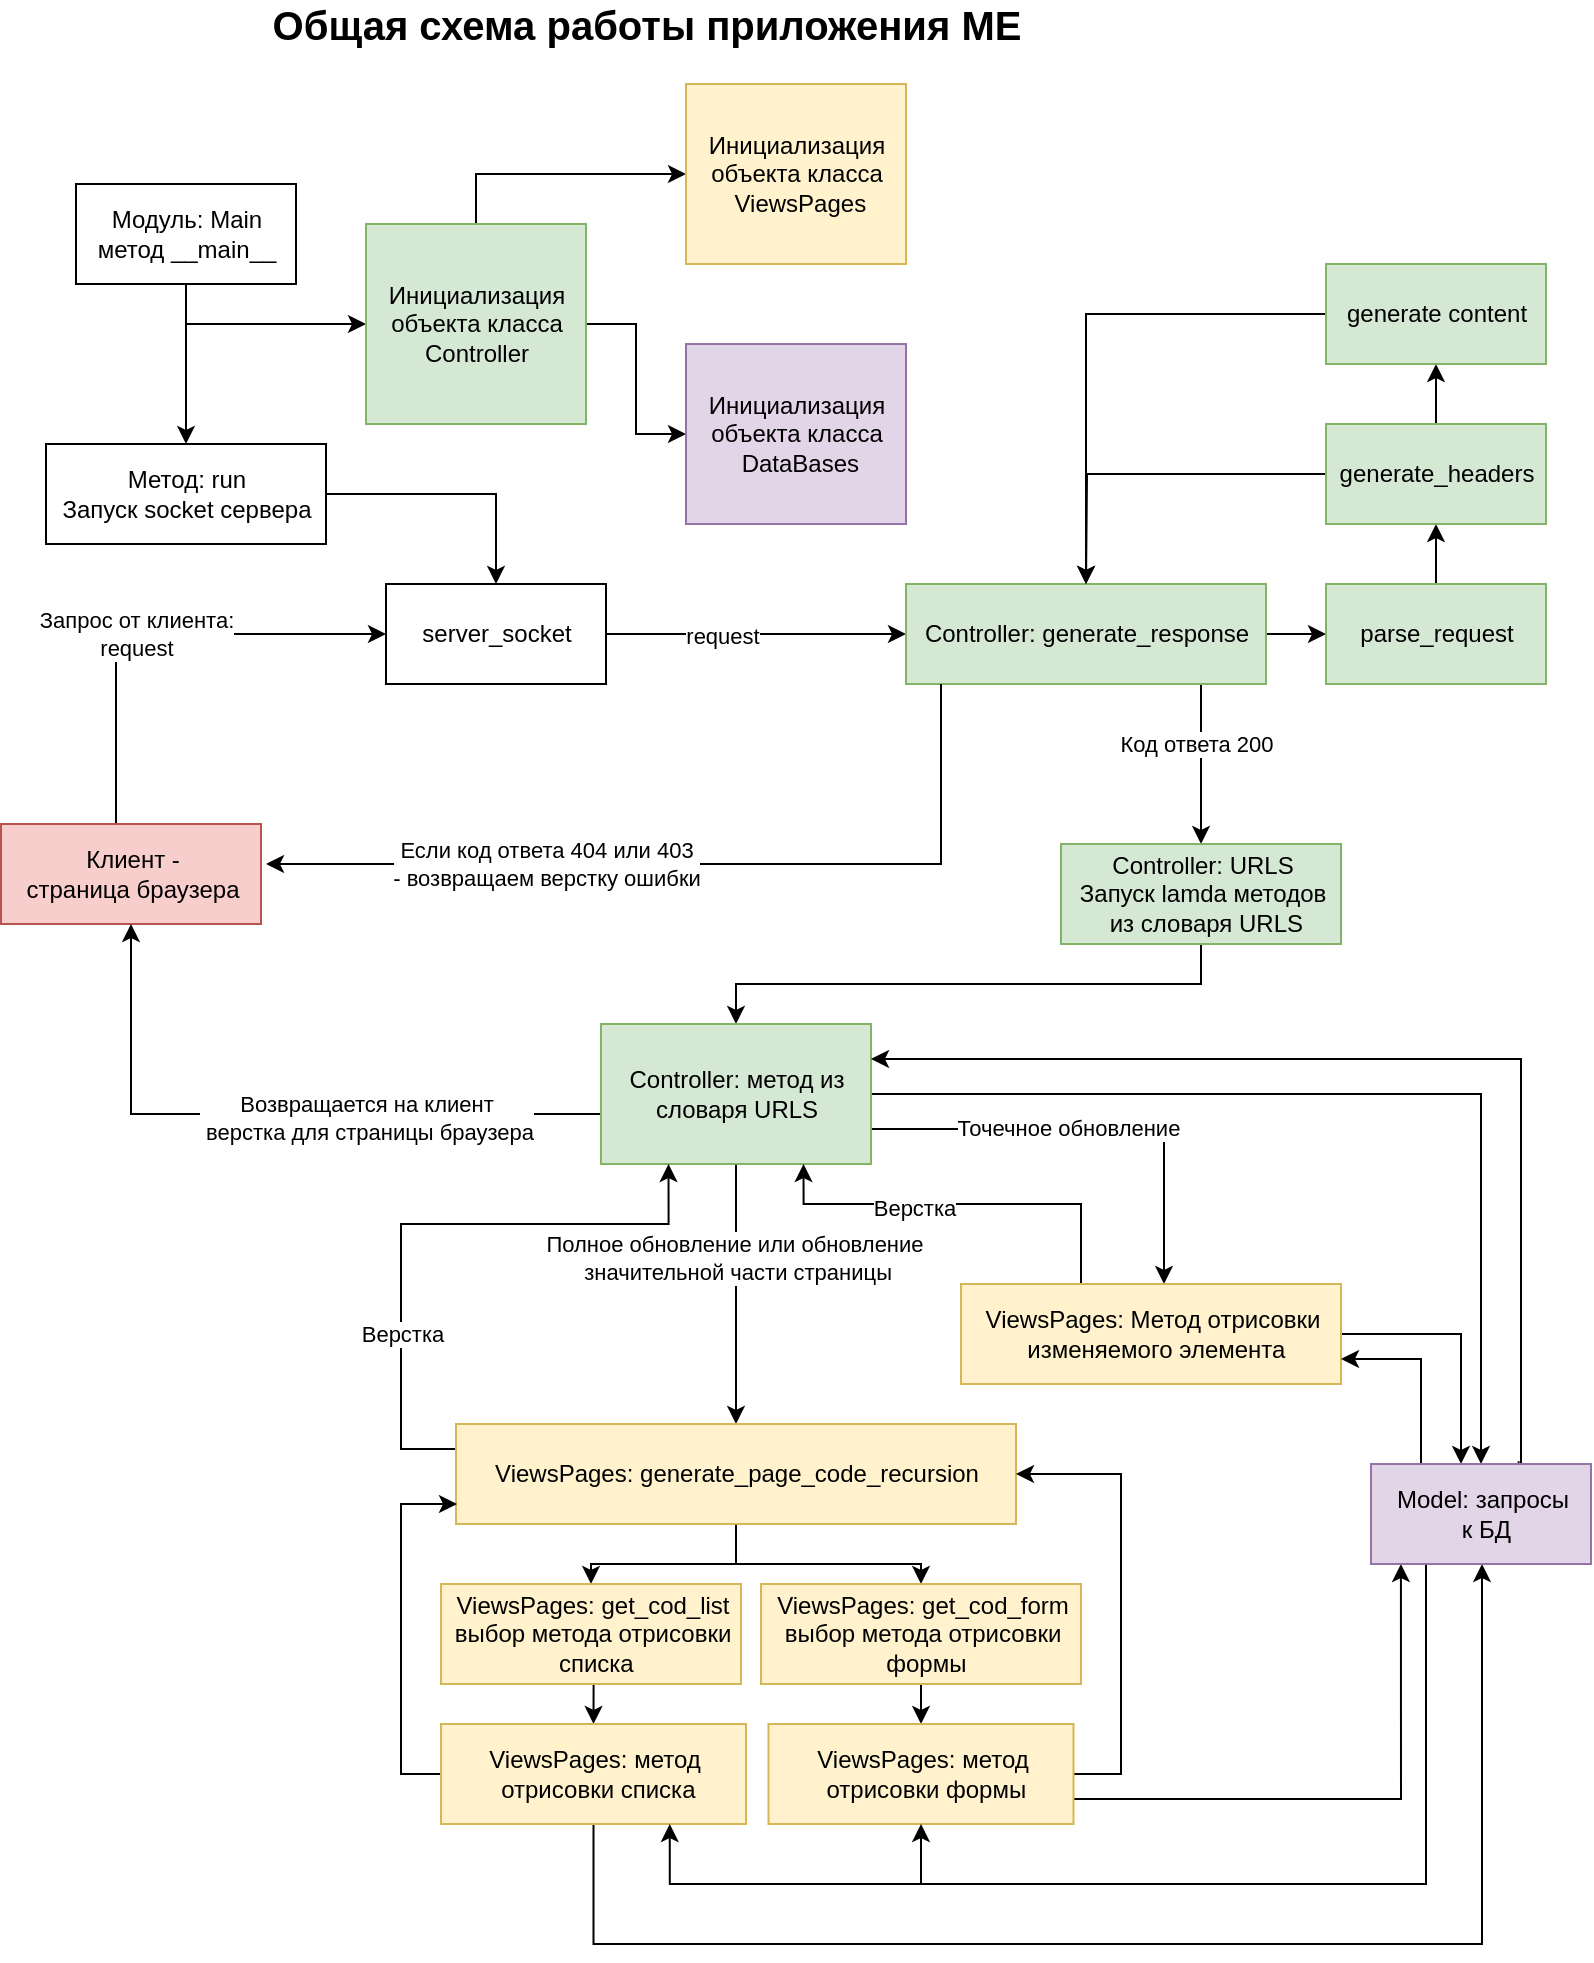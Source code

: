 <mxfile version="14.4.8" type="device"><diagram id="VjuKgdH6VkUb-sbdxQ68" name="Page-1"><mxGraphModel dx="1038" dy="489" grid="1" gridSize="10" guides="1" tooltips="1" connect="1" arrows="1" fold="1" page="1" pageScale="1" pageWidth="827" pageHeight="1169" math="0" shadow="0"><root><mxCell id="0"/><mxCell id="1" parent="0"/><mxCell id="04aNpcm_cT_xYqbukoq2-4" style="edgeStyle=orthogonalEdgeStyle;rounded=0;orthogonalLoop=1;jettySize=auto;html=1;entryX=0.5;entryY=0;entryDx=0;entryDy=0;" edge="1" parent="1" source="04aNpcm_cT_xYqbukoq2-2" target="04aNpcm_cT_xYqbukoq2-3"><mxGeometry relative="1" as="geometry"/></mxCell><mxCell id="04aNpcm_cT_xYqbukoq2-7" style="edgeStyle=orthogonalEdgeStyle;rounded=0;orthogonalLoop=1;jettySize=auto;html=1;entryX=0;entryY=0.5;entryDx=0;entryDy=0;exitX=0.5;exitY=1;exitDx=0;exitDy=0;" edge="1" parent="1" source="04aNpcm_cT_xYqbukoq2-2" target="04aNpcm_cT_xYqbukoq2-5"><mxGeometry relative="1" as="geometry"><mxPoint x="310" y="290" as="targetPoint"/></mxGeometry></mxCell><mxCell id="04aNpcm_cT_xYqbukoq2-2" value="Модуль: Main&lt;br&gt;метод __main__" style="html=1;" vertex="1" parent="1"><mxGeometry x="65" y="240" width="110" height="50" as="geometry"/></mxCell><mxCell id="04aNpcm_cT_xYqbukoq2-12" style="edgeStyle=orthogonalEdgeStyle;rounded=0;orthogonalLoop=1;jettySize=auto;html=1;" edge="1" parent="1" source="04aNpcm_cT_xYqbukoq2-3" target="04aNpcm_cT_xYqbukoq2-11"><mxGeometry relative="1" as="geometry"/></mxCell><mxCell id="04aNpcm_cT_xYqbukoq2-3" value="Метод: run&lt;br&gt;Запуск socket сервера" style="html=1;" vertex="1" parent="1"><mxGeometry x="50" y="370" width="140" height="50" as="geometry"/></mxCell><mxCell id="04aNpcm_cT_xYqbukoq2-21" style="edgeStyle=orthogonalEdgeStyle;rounded=0;orthogonalLoop=1;jettySize=auto;html=1;exitX=1;exitY=0.5;exitDx=0;exitDy=0;entryX=0;entryY=0.5;entryDx=0;entryDy=0;" edge="1" parent="1" source="04aNpcm_cT_xYqbukoq2-5" target="04aNpcm_cT_xYqbukoq2-16"><mxGeometry relative="1" as="geometry"/></mxCell><mxCell id="04aNpcm_cT_xYqbukoq2-22" style="edgeStyle=orthogonalEdgeStyle;rounded=0;orthogonalLoop=1;jettySize=auto;html=1;exitX=0.5;exitY=0;exitDx=0;exitDy=0;entryX=0;entryY=0.5;entryDx=0;entryDy=0;" edge="1" parent="1" source="04aNpcm_cT_xYqbukoq2-5" target="04aNpcm_cT_xYqbukoq2-15"><mxGeometry relative="1" as="geometry"/></mxCell><mxCell id="04aNpcm_cT_xYqbukoq2-5" value="Инициализация &lt;br&gt;объекта класса &lt;br&gt;Controller" style="html=1;fillColor=#d5e8d4;strokeColor=#82b366;" vertex="1" parent="1"><mxGeometry x="210" y="260" width="110" height="100" as="geometry"/></mxCell><mxCell id="04aNpcm_cT_xYqbukoq2-9" style="edgeStyle=orthogonalEdgeStyle;rounded=0;orthogonalLoop=1;jettySize=auto;html=1;entryX=0;entryY=0.5;entryDx=0;entryDy=0;" edge="1" parent="1" source="04aNpcm_cT_xYqbukoq2-8" target="04aNpcm_cT_xYqbukoq2-11"><mxGeometry relative="1" as="geometry"><Array as="points"><mxPoint x="85" y="465"/></Array></mxGeometry></mxCell><mxCell id="04aNpcm_cT_xYqbukoq2-10" value="Запрос от клиента: &lt;br&gt;request" style="edgeLabel;html=1;align=center;verticalAlign=middle;resizable=0;points=[];" vertex="1" connectable="0" parent="04aNpcm_cT_xYqbukoq2-9"><mxGeometry x="-0.09" relative="1" as="geometry"><mxPoint as="offset"/></mxGeometry></mxCell><mxCell id="04aNpcm_cT_xYqbukoq2-8" value="Клиент - &lt;br&gt;страница браузера" style="html=1;fillColor=#f8cecc;strokeColor=#b85450;" vertex="1" parent="1"><mxGeometry x="27.5" y="560" width="130" height="50" as="geometry"/></mxCell><mxCell id="04aNpcm_cT_xYqbukoq2-17" style="edgeStyle=orthogonalEdgeStyle;rounded=0;orthogonalLoop=1;jettySize=auto;html=1;entryX=0;entryY=0.5;entryDx=0;entryDy=0;" edge="1" parent="1" source="04aNpcm_cT_xYqbukoq2-11" target="04aNpcm_cT_xYqbukoq2-13"><mxGeometry relative="1" as="geometry"/></mxCell><mxCell id="04aNpcm_cT_xYqbukoq2-20" value="request" style="edgeLabel;html=1;align=center;verticalAlign=middle;resizable=0;points=[];" vertex="1" connectable="0" parent="04aNpcm_cT_xYqbukoq2-17"><mxGeometry x="-0.227" y="-1" relative="1" as="geometry"><mxPoint as="offset"/></mxGeometry></mxCell><mxCell id="04aNpcm_cT_xYqbukoq2-11" value="server_socket" style="html=1;" vertex="1" parent="1"><mxGeometry x="220" y="440" width="110" height="50" as="geometry"/></mxCell><mxCell id="04aNpcm_cT_xYqbukoq2-18" style="edgeStyle=orthogonalEdgeStyle;rounded=0;orthogonalLoop=1;jettySize=auto;html=1;exitX=0;exitY=0.5;exitDx=0;exitDy=0;" edge="1" parent="1" source="04aNpcm_cT_xYqbukoq2-44"><mxGeometry relative="1" as="geometry"><mxPoint x="67.5" y="740" as="sourcePoint"/><mxPoint x="92.5" y="610" as="targetPoint"/><Array as="points"><mxPoint x="327.5" y="705"/><mxPoint x="92.5" y="705"/></Array></mxGeometry></mxCell><mxCell id="04aNpcm_cT_xYqbukoq2-19" value="Возвращается на клиент&lt;br&gt;&amp;nbsp;верстка для страницы браузера" style="edgeLabel;html=1;align=center;verticalAlign=middle;resizable=0;points=[];" vertex="1" connectable="0" parent="04aNpcm_cT_xYqbukoq2-18"><mxGeometry x="-0.62" y="2" relative="1" as="geometry"><mxPoint x="-63" as="offset"/></mxGeometry></mxCell><mxCell id="04aNpcm_cT_xYqbukoq2-36" style="edgeStyle=orthogonalEdgeStyle;rounded=0;orthogonalLoop=1;jettySize=auto;html=1;entryX=0;entryY=0.5;entryDx=0;entryDy=0;" edge="1" parent="1" source="04aNpcm_cT_xYqbukoq2-13" target="04aNpcm_cT_xYqbukoq2-23"><mxGeometry relative="1" as="geometry"/></mxCell><mxCell id="04aNpcm_cT_xYqbukoq2-74" style="edgeStyle=orthogonalEdgeStyle;rounded=0;orthogonalLoop=1;jettySize=auto;html=1;entryX=0.5;entryY=0;entryDx=0;entryDy=0;" edge="1" parent="1" source="04aNpcm_cT_xYqbukoq2-13" target="04aNpcm_cT_xYqbukoq2-35"><mxGeometry relative="1" as="geometry"><Array as="points"><mxPoint x="628" y="560"/></Array></mxGeometry></mxCell><mxCell id="04aNpcm_cT_xYqbukoq2-76" value="Код ответа 200" style="edgeLabel;html=1;align=center;verticalAlign=middle;resizable=0;points=[];" vertex="1" connectable="0" parent="04aNpcm_cT_xYqbukoq2-74"><mxGeometry x="-0.265" y="-3" relative="1" as="geometry"><mxPoint as="offset"/></mxGeometry></mxCell><mxCell id="04aNpcm_cT_xYqbukoq2-13" value="Controller: generate_response" style="html=1;fillColor=#d5e8d4;strokeColor=#82b366;" vertex="1" parent="1"><mxGeometry x="480" y="440" width="180" height="50" as="geometry"/></mxCell><mxCell id="04aNpcm_cT_xYqbukoq2-15" value="Инициализация&lt;br&gt;объекта класса&lt;br&gt;&amp;nbsp;ViewsPages" style="html=1;fillColor=#fff2cc;strokeColor=#d6b656;" vertex="1" parent="1"><mxGeometry x="370" y="190" width="110" height="90" as="geometry"/></mxCell><mxCell id="04aNpcm_cT_xYqbukoq2-16" value="Инициализация&lt;br&gt;объекта класса&lt;br&gt;&amp;nbsp;DataBases" style="html=1;fillColor=#e1d5e7;strokeColor=#9673a6;" vertex="1" parent="1"><mxGeometry x="370" y="320" width="110" height="90" as="geometry"/></mxCell><mxCell id="04aNpcm_cT_xYqbukoq2-37" style="edgeStyle=orthogonalEdgeStyle;rounded=0;orthogonalLoop=1;jettySize=auto;html=1;entryX=0.5;entryY=1;entryDx=0;entryDy=0;" edge="1" parent="1" source="04aNpcm_cT_xYqbukoq2-23" target="04aNpcm_cT_xYqbukoq2-24"><mxGeometry relative="1" as="geometry"/></mxCell><mxCell id="04aNpcm_cT_xYqbukoq2-23" value="parse_request" style="html=1;fillColor=#d5e8d4;strokeColor=#82b366;" vertex="1" parent="1"><mxGeometry x="690" y="440" width="110" height="50" as="geometry"/></mxCell><mxCell id="04aNpcm_cT_xYqbukoq2-38" style="edgeStyle=orthogonalEdgeStyle;rounded=0;orthogonalLoop=1;jettySize=auto;html=1;exitX=0.5;exitY=0;exitDx=0;exitDy=0;entryX=0.5;entryY=1;entryDx=0;entryDy=0;" edge="1" parent="1" source="04aNpcm_cT_xYqbukoq2-24" target="04aNpcm_cT_xYqbukoq2-25"><mxGeometry relative="1" as="geometry"/></mxCell><mxCell id="04aNpcm_cT_xYqbukoq2-40" style="edgeStyle=orthogonalEdgeStyle;rounded=0;orthogonalLoop=1;jettySize=auto;html=1;" edge="1" parent="1" source="04aNpcm_cT_xYqbukoq2-24"><mxGeometry relative="1" as="geometry"><mxPoint x="570" y="440" as="targetPoint"/></mxGeometry></mxCell><mxCell id="04aNpcm_cT_xYqbukoq2-24" value="generate_headers" style="html=1;fillColor=#d5e8d4;strokeColor=#82b366;" vertex="1" parent="1"><mxGeometry x="690" y="360" width="110" height="50" as="geometry"/></mxCell><mxCell id="04aNpcm_cT_xYqbukoq2-30" style="edgeStyle=orthogonalEdgeStyle;rounded=0;orthogonalLoop=1;jettySize=auto;html=1;exitX=0.25;exitY=1;exitDx=0;exitDy=0;" edge="1" parent="1"><mxGeometry relative="1" as="geometry"><mxPoint x="497.5" y="490" as="sourcePoint"/><mxPoint x="160" y="580" as="targetPoint"/><Array as="points"><mxPoint x="498" y="580"/></Array></mxGeometry></mxCell><mxCell id="04aNpcm_cT_xYqbukoq2-32" value="Если код ответа 404 или 403&lt;br&gt;- возвращаем верстку ошибки" style="edgeLabel;html=1;align=center;verticalAlign=middle;resizable=0;points=[];" vertex="1" connectable="0" parent="04aNpcm_cT_xYqbukoq2-30"><mxGeometry x="-0.653" y="-1" relative="1" as="geometry"><mxPoint x="-196.5" y="16" as="offset"/></mxGeometry></mxCell><mxCell id="04aNpcm_cT_xYqbukoq2-39" style="edgeStyle=orthogonalEdgeStyle;rounded=0;orthogonalLoop=1;jettySize=auto;html=1;entryX=0.5;entryY=0;entryDx=0;entryDy=0;" edge="1" parent="1" source="04aNpcm_cT_xYqbukoq2-25" target="04aNpcm_cT_xYqbukoq2-13"><mxGeometry relative="1" as="geometry"/></mxCell><mxCell id="04aNpcm_cT_xYqbukoq2-25" value="generate content" style="html=1;fillColor=#d5e8d4;strokeColor=#82b366;" vertex="1" parent="1"><mxGeometry x="690" y="280" width="110" height="50" as="geometry"/></mxCell><mxCell id="04aNpcm_cT_xYqbukoq2-43" style="edgeStyle=orthogonalEdgeStyle;rounded=0;orthogonalLoop=1;jettySize=auto;html=1;entryX=0.5;entryY=0;entryDx=0;entryDy=0;" edge="1" parent="1" source="04aNpcm_cT_xYqbukoq2-35" target="04aNpcm_cT_xYqbukoq2-44"><mxGeometry relative="1" as="geometry"><mxPoint x="627.5" y="660" as="targetPoint"/><Array as="points"><mxPoint x="627.5" y="640"/><mxPoint x="395.5" y="640"/></Array></mxGeometry></mxCell><mxCell id="04aNpcm_cT_xYqbukoq2-35" value="Controller: URLS&lt;br&gt;Запуск lamda методов&lt;br&gt;&amp;nbsp;из словаря URLS" style="html=1;fillColor=#d5e8d4;strokeColor=#82b366;" vertex="1" parent="1"><mxGeometry x="557.5" y="570" width="140" height="50" as="geometry"/></mxCell><mxCell id="04aNpcm_cT_xYqbukoq2-46" style="edgeStyle=orthogonalEdgeStyle;rounded=0;orthogonalLoop=1;jettySize=auto;html=1;entryX=0.5;entryY=0;entryDx=0;entryDy=0;" edge="1" parent="1" source="04aNpcm_cT_xYqbukoq2-44" target="04aNpcm_cT_xYqbukoq2-45"><mxGeometry relative="1" as="geometry"/></mxCell><mxCell id="04aNpcm_cT_xYqbukoq2-47" value="Полное обновление или обновление&lt;br&gt;&amp;nbsp;значительной части страницы" style="edgeLabel;html=1;align=center;verticalAlign=middle;resizable=0;points=[];" vertex="1" connectable="0" parent="04aNpcm_cT_xYqbukoq2-46"><mxGeometry x="-0.276" y="-1" relative="1" as="geometry"><mxPoint as="offset"/></mxGeometry></mxCell><mxCell id="04aNpcm_cT_xYqbukoq2-48" style="edgeStyle=orthogonalEdgeStyle;rounded=0;orthogonalLoop=1;jettySize=auto;html=1;exitX=1;exitY=0.75;exitDx=0;exitDy=0;entryX=0.75;entryY=0;entryDx=0;entryDy=0;" edge="1" parent="1" source="04aNpcm_cT_xYqbukoq2-44"><mxGeometry relative="1" as="geometry"><mxPoint x="609" y="790" as="targetPoint"/><mxPoint x="421.5" y="695" as="sourcePoint"/><Array as="points"><mxPoint x="609.5" y="713"/></Array></mxGeometry></mxCell><mxCell id="04aNpcm_cT_xYqbukoq2-49" value="Точечное обновление" style="edgeLabel;html=1;align=center;verticalAlign=middle;resizable=0;points=[];" vertex="1" connectable="0" parent="04aNpcm_cT_xYqbukoq2-48"><mxGeometry x="-0.125" y="1" relative="1" as="geometry"><mxPoint as="offset"/></mxGeometry></mxCell><mxCell id="04aNpcm_cT_xYqbukoq2-65" style="edgeStyle=orthogonalEdgeStyle;rounded=0;orthogonalLoop=1;jettySize=auto;html=1;entryX=0.5;entryY=0;entryDx=0;entryDy=0;" edge="1" parent="1" source="04aNpcm_cT_xYqbukoq2-44" target="04aNpcm_cT_xYqbukoq2-67"><mxGeometry relative="1" as="geometry"><mxPoint x="717.5" y="695" as="targetPoint"/></mxGeometry></mxCell><mxCell id="04aNpcm_cT_xYqbukoq2-44" value="Controller: метод из &lt;br&gt;словаря URLS" style="html=1;fillColor=#d5e8d4;strokeColor=#82b366;" vertex="1" parent="1"><mxGeometry x="327.5" y="660" width="135" height="70" as="geometry"/></mxCell><mxCell id="04aNpcm_cT_xYqbukoq2-56" style="edgeStyle=orthogonalEdgeStyle;rounded=0;orthogonalLoop=1;jettySize=auto;html=1;entryX=0.5;entryY=0;entryDx=0;entryDy=0;" edge="1" parent="1" source="04aNpcm_cT_xYqbukoq2-45" target="04aNpcm_cT_xYqbukoq2-52"><mxGeometry relative="1" as="geometry"/></mxCell><mxCell id="04aNpcm_cT_xYqbukoq2-57" style="edgeStyle=orthogonalEdgeStyle;rounded=0;orthogonalLoop=1;jettySize=auto;html=1;entryX=0.5;entryY=0;entryDx=0;entryDy=0;" edge="1" parent="1" source="04aNpcm_cT_xYqbukoq2-45" target="04aNpcm_cT_xYqbukoq2-53"><mxGeometry relative="1" as="geometry"/></mxCell><mxCell id="04aNpcm_cT_xYqbukoq2-63" style="edgeStyle=orthogonalEdgeStyle;rounded=0;orthogonalLoop=1;jettySize=auto;html=1;entryX=0.25;entryY=1;entryDx=0;entryDy=0;exitX=0;exitY=0.25;exitDx=0;exitDy=0;" edge="1" parent="1" source="04aNpcm_cT_xYqbukoq2-45" target="04aNpcm_cT_xYqbukoq2-44"><mxGeometry relative="1" as="geometry"><Array as="points"><mxPoint x="227.5" y="873"/><mxPoint x="227.5" y="760"/><mxPoint x="361.5" y="760"/></Array></mxGeometry></mxCell><mxCell id="04aNpcm_cT_xYqbukoq2-64" value="Верстка" style="edgeLabel;html=1;align=center;verticalAlign=middle;resizable=0;points=[];" vertex="1" connectable="0" parent="04aNpcm_cT_xYqbukoq2-63"><mxGeometry x="-0.556" y="-2" relative="1" as="geometry"><mxPoint x="-2" y="-18" as="offset"/></mxGeometry></mxCell><mxCell id="04aNpcm_cT_xYqbukoq2-45" value="ViewsPages: generate_page_code_recursion" style="html=1;fillColor=#fff2cc;strokeColor=#d6b656;" vertex="1" parent="1"><mxGeometry x="255" y="860" width="280" height="50" as="geometry"/></mxCell><mxCell id="04aNpcm_cT_xYqbukoq2-51" style="edgeStyle=orthogonalEdgeStyle;rounded=0;orthogonalLoop=1;jettySize=auto;html=1;entryX=0.75;entryY=1;entryDx=0;entryDy=0;" edge="1" parent="1" source="04aNpcm_cT_xYqbukoq2-50" target="04aNpcm_cT_xYqbukoq2-44"><mxGeometry relative="1" as="geometry"><Array as="points"><mxPoint x="567.5" y="750"/><mxPoint x="428.5" y="750"/></Array></mxGeometry></mxCell><mxCell id="04aNpcm_cT_xYqbukoq2-62" value="Верстка" style="edgeLabel;html=1;align=center;verticalAlign=middle;resizable=0;points=[];" vertex="1" connectable="0" parent="04aNpcm_cT_xYqbukoq2-51"><mxGeometry x="0.244" y="2" relative="1" as="geometry"><mxPoint as="offset"/></mxGeometry></mxCell><mxCell id="04aNpcm_cT_xYqbukoq2-69" style="edgeStyle=orthogonalEdgeStyle;rounded=0;orthogonalLoop=1;jettySize=auto;html=1;" edge="1" parent="1" source="04aNpcm_cT_xYqbukoq2-50" target="04aNpcm_cT_xYqbukoq2-67"><mxGeometry relative="1" as="geometry"><Array as="points"><mxPoint x="757.5" y="815"/></Array></mxGeometry></mxCell><mxCell id="04aNpcm_cT_xYqbukoq2-50" value="ViewsPages: Метод отрисовки&lt;br&gt;&amp;nbsp;изменяемого элемента" style="html=1;fillColor=#fff2cc;strokeColor=#d6b656;" vertex="1" parent="1"><mxGeometry x="507.5" y="790" width="190" height="50" as="geometry"/></mxCell><mxCell id="04aNpcm_cT_xYqbukoq2-58" style="edgeStyle=orthogonalEdgeStyle;rounded=0;orthogonalLoop=1;jettySize=auto;html=1;exitX=0.5;exitY=1;exitDx=0;exitDy=0;entryX=0.5;entryY=0;entryDx=0;entryDy=0;" edge="1" parent="1" source="04aNpcm_cT_xYqbukoq2-52" target="04aNpcm_cT_xYqbukoq2-54"><mxGeometry relative="1" as="geometry"/></mxCell><mxCell id="04aNpcm_cT_xYqbukoq2-52" value="ViewsPages: get_cod_list&lt;br&gt;выбор метода отрисовки&lt;br&gt;&amp;nbsp;списка" style="html=1;fillColor=#fff2cc;strokeColor=#d6b656;" vertex="1" parent="1"><mxGeometry x="247.5" y="940" width="150" height="50" as="geometry"/></mxCell><mxCell id="04aNpcm_cT_xYqbukoq2-59" style="edgeStyle=orthogonalEdgeStyle;rounded=0;orthogonalLoop=1;jettySize=auto;html=1;exitX=0.5;exitY=1;exitDx=0;exitDy=0;entryX=0.5;entryY=0;entryDx=0;entryDy=0;" edge="1" parent="1" source="04aNpcm_cT_xYqbukoq2-53" target="04aNpcm_cT_xYqbukoq2-55"><mxGeometry relative="1" as="geometry"/></mxCell><mxCell id="04aNpcm_cT_xYqbukoq2-53" value="ViewsPages: get_cod_form&lt;br&gt;выбор метода отрисовки&lt;br&gt;&amp;nbsp;формы" style="html=1;fillColor=#fff2cc;strokeColor=#d6b656;" vertex="1" parent="1"><mxGeometry x="407.5" y="940" width="160" height="50" as="geometry"/></mxCell><mxCell id="04aNpcm_cT_xYqbukoq2-60" style="edgeStyle=orthogonalEdgeStyle;rounded=0;orthogonalLoop=1;jettySize=auto;html=1;" edge="1" parent="1" source="04aNpcm_cT_xYqbukoq2-54"><mxGeometry relative="1" as="geometry"><mxPoint x="255.5" y="900" as="targetPoint"/><Array as="points"><mxPoint x="227.5" y="1035"/><mxPoint x="227.5" y="900"/></Array></mxGeometry></mxCell><mxCell id="04aNpcm_cT_xYqbukoq2-66" style="edgeStyle=orthogonalEdgeStyle;rounded=0;orthogonalLoop=1;jettySize=auto;html=1;" edge="1" parent="1" source="04aNpcm_cT_xYqbukoq2-54" target="04aNpcm_cT_xYqbukoq2-67"><mxGeometry relative="1" as="geometry"><mxPoint x="767.5" y="880" as="targetPoint"/><Array as="points"><mxPoint x="324" y="1120"/><mxPoint x="768" y="1120"/></Array></mxGeometry></mxCell><mxCell id="04aNpcm_cT_xYqbukoq2-54" value="ViewsPages: метод&lt;br&gt;&amp;nbsp;отрисовки списка" style="html=1;fillColor=#fff2cc;strokeColor=#d6b656;" vertex="1" parent="1"><mxGeometry x="247.5" y="1010" width="152.5" height="50" as="geometry"/></mxCell><mxCell id="04aNpcm_cT_xYqbukoq2-61" style="edgeStyle=orthogonalEdgeStyle;rounded=0;orthogonalLoop=1;jettySize=auto;html=1;entryX=1;entryY=0.5;entryDx=0;entryDy=0;" edge="1" parent="1" source="04aNpcm_cT_xYqbukoq2-55" target="04aNpcm_cT_xYqbukoq2-45"><mxGeometry relative="1" as="geometry"><Array as="points"><mxPoint x="587.5" y="1035"/><mxPoint x="587.5" y="885"/></Array></mxGeometry></mxCell><mxCell id="04aNpcm_cT_xYqbukoq2-71" style="edgeStyle=orthogonalEdgeStyle;rounded=0;orthogonalLoop=1;jettySize=auto;html=1;exitX=1;exitY=0.75;exitDx=0;exitDy=0;entryX=0.136;entryY=1;entryDx=0;entryDy=0;entryPerimeter=0;" edge="1" parent="1" source="04aNpcm_cT_xYqbukoq2-55" target="04aNpcm_cT_xYqbukoq2-67"><mxGeometry relative="1" as="geometry"/></mxCell><mxCell id="04aNpcm_cT_xYqbukoq2-55" value="ViewsPages: метод&lt;br&gt;&amp;nbsp;отрисовки формы" style="html=1;fillColor=#fff2cc;strokeColor=#d6b656;" vertex="1" parent="1"><mxGeometry x="411.25" y="1010" width="152.5" height="50" as="geometry"/></mxCell><mxCell id="04aNpcm_cT_xYqbukoq2-68" style="edgeStyle=orthogonalEdgeStyle;rounded=0;orthogonalLoop=1;jettySize=auto;html=1;exitX=0.671;exitY=-0.028;exitDx=0;exitDy=0;exitPerimeter=0;entryX=1;entryY=0.25;entryDx=0;entryDy=0;" edge="1" parent="1" source="04aNpcm_cT_xYqbukoq2-67" target="04aNpcm_cT_xYqbukoq2-44"><mxGeometry relative="1" as="geometry"><mxPoint x="777.5" y="660" as="targetPoint"/><Array as="points"><mxPoint x="786.5" y="882"/><mxPoint x="787.5" y="882"/><mxPoint x="787.5" y="678"/></Array></mxGeometry></mxCell><mxCell id="04aNpcm_cT_xYqbukoq2-70" style="edgeStyle=orthogonalEdgeStyle;rounded=0;orthogonalLoop=1;jettySize=auto;html=1;entryX=1;entryY=0.75;entryDx=0;entryDy=0;" edge="1" parent="1" source="04aNpcm_cT_xYqbukoq2-67" target="04aNpcm_cT_xYqbukoq2-50"><mxGeometry relative="1" as="geometry"><Array as="points"><mxPoint x="737.5" y="828"/></Array></mxGeometry></mxCell><mxCell id="04aNpcm_cT_xYqbukoq2-72" style="edgeStyle=orthogonalEdgeStyle;rounded=0;orthogonalLoop=1;jettySize=auto;html=1;exitX=0.25;exitY=1;exitDx=0;exitDy=0;entryX=0.75;entryY=1;entryDx=0;entryDy=0;" edge="1" parent="1" source="04aNpcm_cT_xYqbukoq2-67" target="04aNpcm_cT_xYqbukoq2-54"><mxGeometry relative="1" as="geometry"><Array as="points"><mxPoint x="740" y="1090"/><mxPoint x="362" y="1090"/></Array></mxGeometry></mxCell><mxCell id="04aNpcm_cT_xYqbukoq2-73" style="edgeStyle=orthogonalEdgeStyle;rounded=0;orthogonalLoop=1;jettySize=auto;html=1;exitX=0.25;exitY=1;exitDx=0;exitDy=0;entryX=0.5;entryY=1;entryDx=0;entryDy=0;" edge="1" parent="1" source="04aNpcm_cT_xYqbukoq2-67" target="04aNpcm_cT_xYqbukoq2-55"><mxGeometry relative="1" as="geometry"><Array as="points"><mxPoint x="740" y="1090"/><mxPoint x="488" y="1090"/></Array></mxGeometry></mxCell><mxCell id="04aNpcm_cT_xYqbukoq2-67" value="Model: запросы&lt;br&gt;&amp;nbsp;к БД" style="html=1;fillColor=#e1d5e7;strokeColor=#9673a6;" vertex="1" parent="1"><mxGeometry x="712.5" y="880" width="110" height="50" as="geometry"/></mxCell><mxCell id="04aNpcm_cT_xYqbukoq2-77" value="&lt;b&gt;&lt;font style=&quot;font-size: 20px&quot;&gt;Общая схема работы приложения МЕ&lt;/font&gt;&lt;/b&gt;" style="text;html=1;align=center;verticalAlign=middle;resizable=0;points=[];autosize=1;" vertex="1" parent="1"><mxGeometry x="155" y="150" width="390" height="20" as="geometry"/></mxCell></root></mxGraphModel></diagram></mxfile>